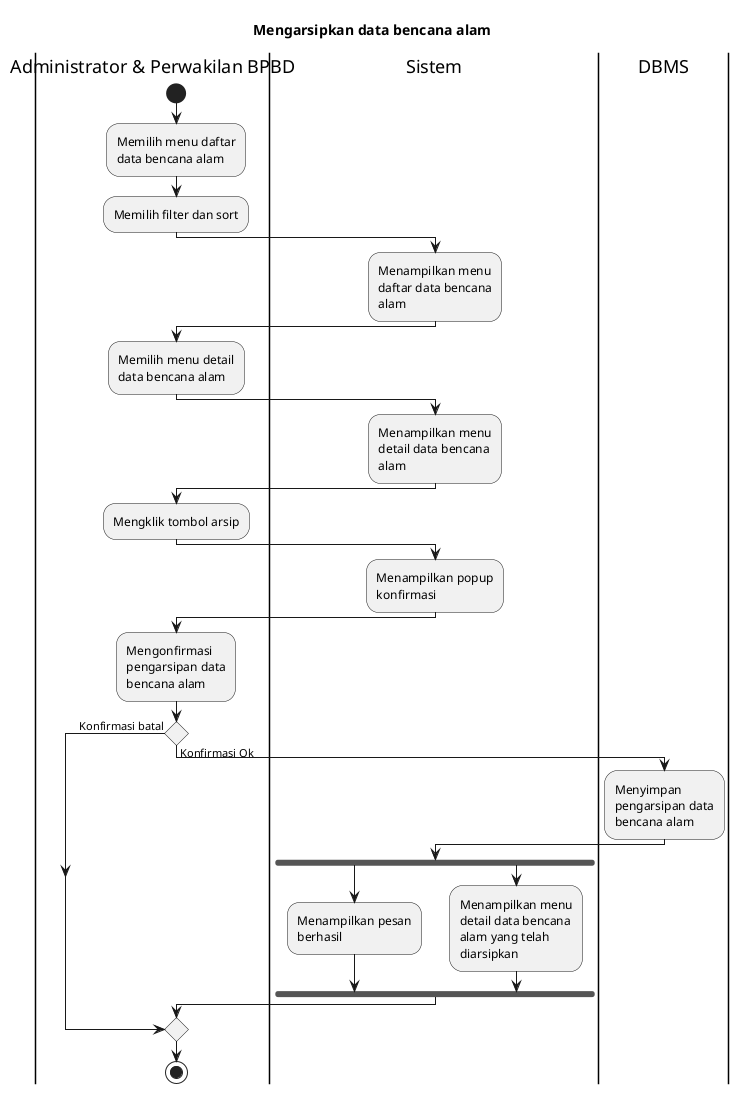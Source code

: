 @startuml UC-MGDISASTER-009 - Mengarsipkan data bencana alam
skinparam wrapWidth 140

title Mengarsipkan data bencana alam

|Administrator & Perwakilan BPBD|
start
:Memilih menu daftar data bencana alam;
:Memilih filter dan sort;

|Sistem|
:Menampilkan menu daftar data bencana alam;

|Administrator & Perwakilan BPBD|
:Memilih menu detail data bencana alam;

|Sistem|
:Menampilkan menu detail data bencana alam;

|Administrator & Perwakilan BPBD|
:Mengklik tombol arsip;

|Sistem|
:Menampilkan popup konfirmasi;

|Administrator & Perwakilan BPBD|
:Mengonfirmasi pengarsipan data bencana alam;

if () then (Konfirmasi batal)
else (Konfirmasi Ok)
  |DBMS|
  :Menyimpan pengarsipan data bencana alam;

  |Sistem|
  fork
    :Menampilkan pesan berhasil;
  fork again
    :Menampilkan menu detail data bencana alam yang telah diarsipkan;
  endfork
endif

|Administrator & Perwakilan BPBD|
stop

@enduml